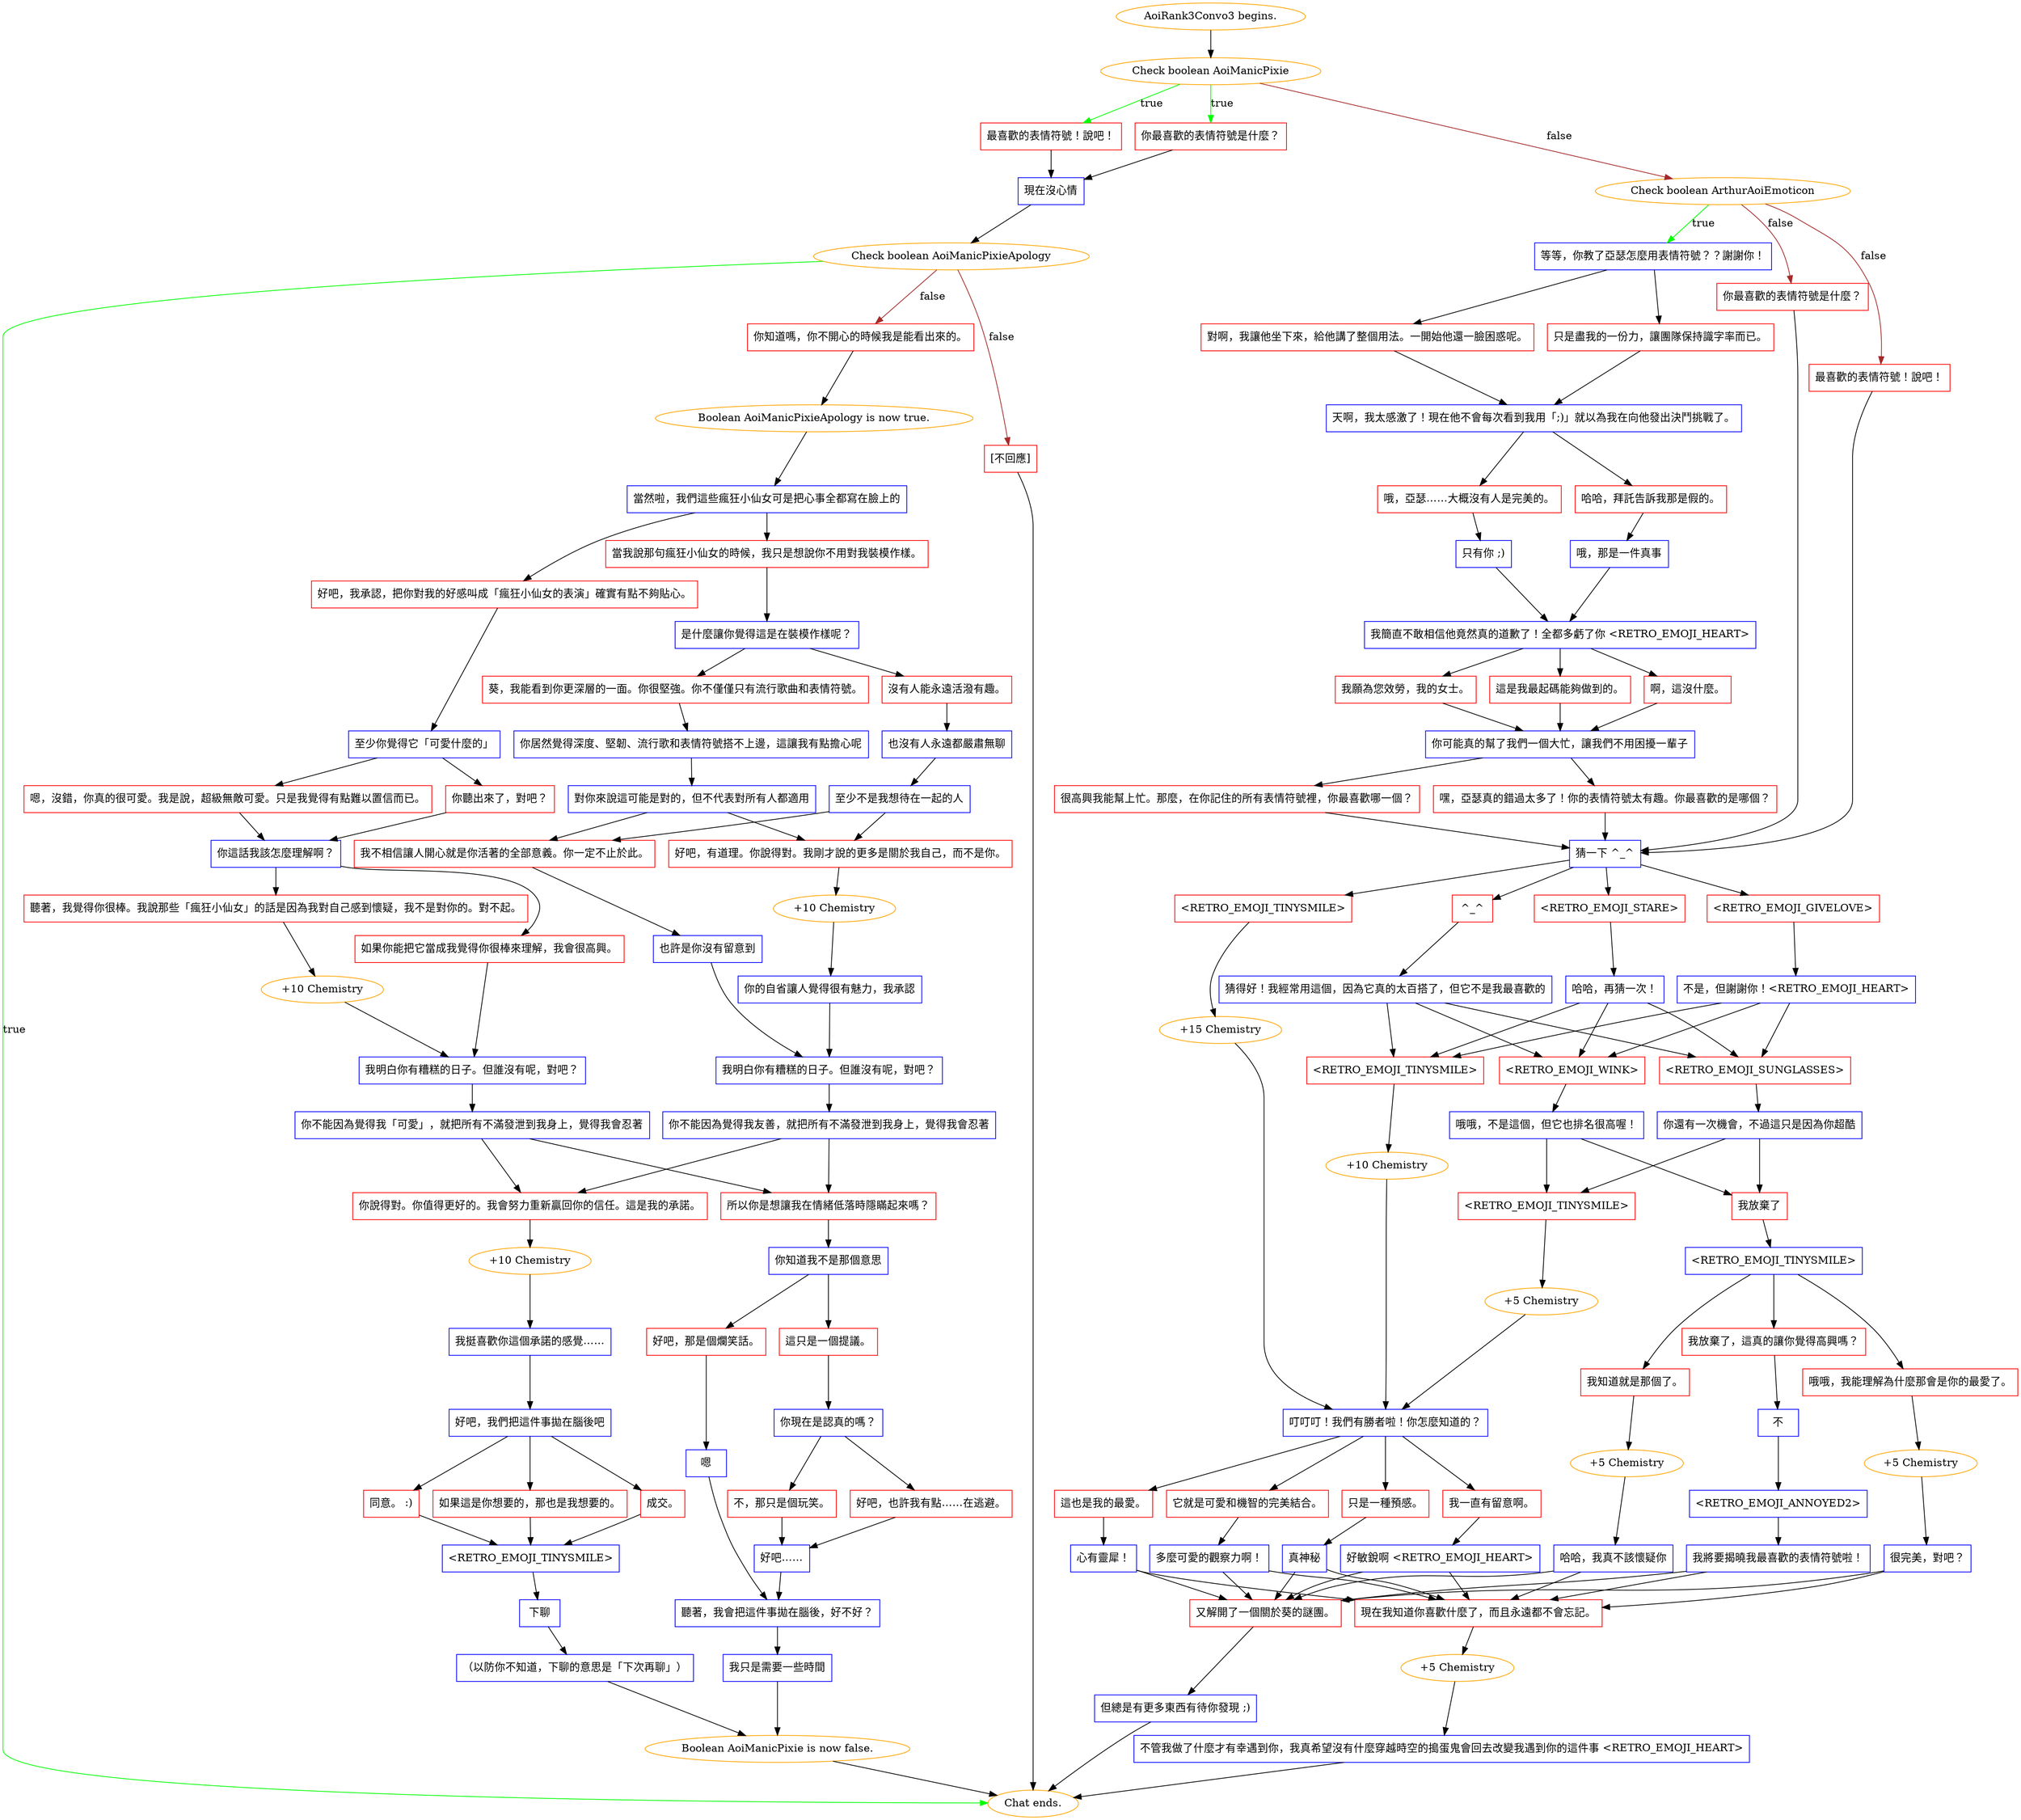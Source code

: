 digraph {
	"AoiRank3Convo3 begins." [color=orange];
		"AoiRank3Convo3 begins." -> j3825005181;
	j3825005181 [label="Check boolean AoiManicPixie",color=orange];
		j3825005181 -> j1933039333 [label=true,color=green];
		j3825005181 -> j2392370999 [label=true,color=green];
		j3825005181 -> j395414325 [label=false,color=brown];
	j1933039333 [label="你最喜歡的表情符號是什麼？",shape=box,color=red];
		j1933039333 -> j1899152407;
	j2392370999 [label="最喜歡的表情符號！說吧！",shape=box,color=red];
		j2392370999 -> j1899152407;
	j395414325 [label="Check boolean ArthurAoiEmoticon",color=orange];
		j395414325 -> j19605461 [label=true,color=green];
		j395414325 -> j3457405607 [label=false,color=brown];
		j395414325 -> j4057891168 [label=false,color=brown];
	j1899152407 [label="現在沒心情",shape=box,color=blue];
		j1899152407 -> j864665741;
	j19605461 [label="等等，你教了亞瑟怎麼用表情符號？？謝謝你！",shape=box,color=blue];
		j19605461 -> j364992219;
		j19605461 -> j1150028444;
	j3457405607 [label="你最喜歡的表情符號是什麼？",shape=box,color=red];
		j3457405607 -> j2795001002;
	j4057891168 [label="最喜歡的表情符號！說吧！",shape=box,color=red];
		j4057891168 -> j2795001002;
	j864665741 [label="Check boolean AoiManicPixieApology",color=orange];
		j864665741 -> "Chat ends." [label=true,color=green];
		j864665741 -> j205535679 [label=false,color=brown];
		j864665741 -> j619371946 [label=false,color=brown];
	j364992219 [label="對啊，我讓他坐下來，給他講了整個用法。一開始他還一臉困惑呢。",shape=box,color=red];
		j364992219 -> j897439648;
	j1150028444 [label="只是盡我的一份力，讓團隊保持識字率而已。",shape=box,color=red];
		j1150028444 -> j897439648;
	j2795001002 [label="猜一下 ^_^",shape=box,color=blue];
		j2795001002 -> j2823975112;
		j2795001002 -> j1869657258;
		j2795001002 -> j3258226717;
		j2795001002 -> j3182100721;
	"Chat ends." [color=orange];
	j205535679 [label="你知道嗎，你不開心的時候我是能看出來的。",shape=box,color=red];
		j205535679 -> j2305967304;
	j619371946 [label="[不回應]",shape=box,color=red];
		j619371946 -> "Chat ends.";
	j897439648 [label="天啊，我太感激了！現在他不會每次看到我用「;)」就以為我在向他發出決鬥挑戰了。",shape=box,color=blue];
		j897439648 -> j56963701;
		j897439648 -> j1429087736;
	j2823975112 [label="<RETRO_EMOJI_GIVELOVE>",shape=box,color=red];
		j2823975112 -> j3972046227;
	j1869657258 [label="^_^",shape=box,color=red];
		j1869657258 -> j3531765629;
	j3258226717 [label="<RETRO_EMOJI_STARE>",shape=box,color=red];
		j3258226717 -> j1676614353;
	j3182100721 [label="<RETRO_EMOJI_TINYSMILE>",shape=box,color=red];
		j3182100721 -> j1063034701;
	j2305967304 [label="Boolean AoiManicPixieApology is now true.",color=orange];
		j2305967304 -> j1412991888;
	j56963701 [label="哈哈，拜託告訴我那是假的。",shape=box,color=red];
		j56963701 -> j764105376;
	j1429087736 [label="哦，亞瑟……大概沒有人是完美的。",shape=box,color=red];
		j1429087736 -> j942306743;
	j3972046227 [label="不是，但謝謝你！<RETRO_EMOJI_HEART>",shape=box,color=blue];
		j3972046227 -> j2027343462;
		j3972046227 -> j4023115037;
		j3972046227 -> j92657928;
	j3531765629 [label="猜得好！我經常用這個，因為它真的太百搭了，但它不是我最喜歡的",shape=box,color=blue];
		j3531765629 -> j2027343462;
		j3531765629 -> j4023115037;
		j3531765629 -> j92657928;
	j1676614353 [label="哈哈，再猜一次！",shape=box,color=blue];
		j1676614353 -> j2027343462;
		j1676614353 -> j4023115037;
		j1676614353 -> j92657928;
	j1063034701 [label="+15 Chemistry",color=orange];
		j1063034701 -> j3629902413;
	j1412991888 [label="當然啦，我們這些瘋狂小仙女可是把心事全都寫在臉上的",shape=box,color=blue];
		j1412991888 -> j3028847971;
		j1412991888 -> j514538562;
	j764105376 [label="哦，那是一件真事",shape=box,color=blue];
		j764105376 -> j4218182835;
	j942306743 [label="只有你 ;)",shape=box,color=blue];
		j942306743 -> j4218182835;
	j2027343462 [label="<RETRO_EMOJI_WINK>",shape=box,color=red];
		j2027343462 -> j88002546;
	j4023115037 [label="<RETRO_EMOJI_SUNGLASSES>",shape=box,color=red];
		j4023115037 -> j2566038810;
	j92657928 [label="<RETRO_EMOJI_TINYSMILE>",shape=box,color=red];
		j92657928 -> j3416219572;
	j3629902413 [label="叮叮叮！我們有勝者啦！你怎麼知道的？",shape=box,color=blue];
		j3629902413 -> j1154937142;
		j3629902413 -> j283141603;
		j3629902413 -> j1859442009;
		j3629902413 -> j1439970054;
	j3028847971 [label="好吧，我承認，把你對我的好感叫成「瘋狂小仙女的表演」確實有點不夠貼心。",shape=box,color=red];
		j3028847971 -> j1432185197;
	j514538562 [label="當我說那句瘋狂小仙女的時候，我只是想說你不用對我裝模作樣。",shape=box,color=red];
		j514538562 -> j770793711;
	j4218182835 [label="我簡直不敢相信他竟然真的道歉了！全都多虧了你 <RETRO_EMOJI_HEART>",shape=box,color=blue];
		j4218182835 -> j1951334736;
		j4218182835 -> j773078185;
		j4218182835 -> j3903464708;
	j88002546 [label="哦哦，不是這個，但它也排名很高喔！",shape=box,color=blue];
		j88002546 -> j2393033705;
		j88002546 -> j3001373687;
	j2566038810 [label="你還有一次機會，不過這只是因為你超酷",shape=box,color=blue];
		j2566038810 -> j2393033705;
		j2566038810 -> j3001373687;
	j3416219572 [label="+10 Chemistry",color=orange];
		j3416219572 -> j3629902413;
	j1154937142 [label="這也是我的最愛。",shape=box,color=red];
		j1154937142 -> j2407525937;
	j283141603 [label="它就是可愛和機智的完美結合。",shape=box,color=red];
		j283141603 -> j3678247105;
	j1859442009 [label="只是一種預感。",shape=box,color=red];
		j1859442009 -> j3180803554;
	j1439970054 [label="我一直有留意啊。",shape=box,color=red];
		j1439970054 -> j377634236;
	j1432185197 [label="至少你覺得它「可愛什麼的」",shape=box,color=blue];
		j1432185197 -> j2144154318;
		j1432185197 -> j1309177095;
	j770793711 [label="是什麼讓你覺得這是在裝模作樣呢？",shape=box,color=blue];
		j770793711 -> j2477839357;
		j770793711 -> j2558727173;
	j1951334736 [label="啊，這沒什麼。",shape=box,color=red];
		j1951334736 -> j584277273;
	j773078185 [label="我願為您效勞，我的女士。",shape=box,color=red];
		j773078185 -> j584277273;
	j3903464708 [label="這是我最起碼能夠做到的。",shape=box,color=red];
		j3903464708 -> j584277273;
	j2393033705 [label="我放棄了",shape=box,color=red];
		j2393033705 -> j780436877;
	j3001373687 [label="<RETRO_EMOJI_TINYSMILE>",shape=box,color=red];
		j3001373687 -> j1348776942;
	j2407525937 [label="心有靈犀！",shape=box,color=blue];
		j2407525937 -> j2248942855;
		j2407525937 -> j1966539121;
	j3678247105 [label="多麼可愛的觀察力啊！",shape=box,color=blue];
		j3678247105 -> j2248942855;
		j3678247105 -> j1966539121;
	j3180803554 [label="真神秘",shape=box,color=blue];
		j3180803554 -> j2248942855;
		j3180803554 -> j1966539121;
	j377634236 [label="好敏銳啊 <RETRO_EMOJI_HEART>",shape=box,color=blue];
		j377634236 -> j2248942855;
		j377634236 -> j1966539121;
	j2144154318 [label="嗯，沒錯，你真的很可愛。我是說，超級無敵可愛。只是我覺得有點難以置信而已。",shape=box,color=red];
		j2144154318 -> j4053646104;
	j1309177095 [label="你聽出來了，對吧？",shape=box,color=red];
		j1309177095 -> j4053646104;
	j2477839357 [label="沒有人能永遠活潑有趣。",shape=box,color=red];
		j2477839357 -> j2270454344;
	j2558727173 [label="葵，我能看到你更深層的一面。你很堅強。你不僅僅只有流行歌曲和表情符號。",shape=box,color=red];
		j2558727173 -> j657926955;
	j584277273 [label="你可能真的幫了我們一個大忙，讓我們不用困擾一輩子",shape=box,color=blue];
		j584277273 -> j2453567822;
		j584277273 -> j2881669900;
	j780436877 [label="<RETRO_EMOJI_TINYSMILE>",shape=box,color=blue];
		j780436877 -> j1074281333;
		j780436877 -> j636831558;
		j780436877 -> j3662719169;
	j1348776942 [label="+5 Chemistry",color=orange];
		j1348776942 -> j3629902413;
	j2248942855 [label="現在我知道你喜歡什麼了，而且永遠都不會忘記。",shape=box,color=red];
		j2248942855 -> j909226173;
	j1966539121 [label="又解開了一個關於葵的謎團。",shape=box,color=red];
		j1966539121 -> j3168711513;
	j4053646104 [label="你這話我該怎麼理解啊？",shape=box,color=blue];
		j4053646104 -> j2887992432;
		j4053646104 -> j2108176319;
	j2270454344 [label="也沒有人永遠都嚴肅無聊",shape=box,color=blue];
		j2270454344 -> j239431551;
	j657926955 [label="你居然覺得深度、堅韌、流行歌和表情符號搭不上邊，這讓我有點擔心呢",shape=box,color=blue];
		j657926955 -> j2996568886;
	j2453567822 [label="很高興我能幫上忙。那麼，在你記住的所有表情符號裡，你最喜歡哪一個？",shape=box,color=red];
		j2453567822 -> j2795001002;
	j2881669900 [label="嘿，亞瑟真的錯過太多了！你的表情符號太有趣。你最喜歡的是哪個？",shape=box,color=red];
		j2881669900 -> j2795001002;
	j1074281333 [label="哦哦，我能理解為什麼那會是你的最愛了。",shape=box,color=red];
		j1074281333 -> j1664326162;
	j636831558 [label="我放棄了，這真的讓你覺得高興嗎？",shape=box,color=red];
		j636831558 -> j4282606668;
	j3662719169 [label="我知道就是那個了。",shape=box,color=red];
		j3662719169 -> j1139490275;
	j909226173 [label="+5 Chemistry",color=orange];
		j909226173 -> j2388853713;
	j3168711513 [label="但總是有更多東西有待你發現 ;)",shape=box,color=blue];
		j3168711513 -> "Chat ends.";
	j2887992432 [label="聽著，我覺得你很棒。我說那些「瘋狂小仙女」的話是因為我對自己感到懷疑，我不是對你的。對不起。",shape=box,color=red];
		j2887992432 -> j2804257022;
	j2108176319 [label="如果你能把它當成我覺得你很棒來理解，我會很高興。",shape=box,color=red];
		j2108176319 -> j4072404105;
	j239431551 [label="至少不是我想待在一起的人",shape=box,color=blue];
		j239431551 -> j2734349166;
		j239431551 -> j3267614477;
	j2996568886 [label="對你來說這可能是對的，但不代表對所有人都適用",shape=box,color=blue];
		j2996568886 -> j3267614477;
		j2996568886 -> j2734349166;
	j1664326162 [label="+5 Chemistry",color=orange];
		j1664326162 -> j4187493947;
	j4282606668 [label="不",shape=box,color=blue];
		j4282606668 -> j2832193821;
	j1139490275 [label="+5 Chemistry",color=orange];
		j1139490275 -> j3229454800;
	j2388853713 [label="不管我做了什麼才有幸遇到你，我真希望沒有什麼穿越時空的搗蛋鬼會回去改變我遇到你的這件事 <RETRO_EMOJI_HEART>",shape=box,color=blue];
		j2388853713 -> "Chat ends.";
	j2804257022 [label="+10 Chemistry",color=orange];
		j2804257022 -> j4072404105;
	j4072404105 [label="我明白你有糟糕的日子。但誰沒有呢，對吧？",shape=box,color=blue];
		j4072404105 -> j3060762868;
	j2734349166 [label="我不相信讓人開心就是你活著的全部意義。你一定不止於此。",shape=box,color=red];
		j2734349166 -> j233642844;
	j3267614477 [label="好吧，有道理。你說得對。我剛才說的更多是關於我自己，而不是你。",shape=box,color=red];
		j3267614477 -> j2825485216;
	j4187493947 [label="很完美，對吧？",shape=box,color=blue];
		j4187493947 -> j2248942855;
		j4187493947 -> j1966539121;
	j2832193821 [label="<RETRO_EMOJI_ANNOYED2>",shape=box,color=blue];
		j2832193821 -> j3414406291;
	j3229454800 [label="哈哈，我真不該懷疑你",shape=box,color=blue];
		j3229454800 -> j2248942855;
		j3229454800 -> j1966539121;
	j3060762868 [label="你不能因為覺得我「可愛」，就把所有不滿發泄到我身上，覺得我會忍著",shape=box,color=blue];
		j3060762868 -> j631841527;
		j3060762868 -> j3066787257;
	j233642844 [label="也許是你沒有留意到",shape=box,color=blue];
		j233642844 -> j21064343;
	j2825485216 [label="+10 Chemistry",color=orange];
		j2825485216 -> j195166534;
	j3414406291 [label="我將要揭曉我最喜歡的表情符號啦！",shape=box,color=blue];
		j3414406291 -> j2248942855;
		j3414406291 -> j1966539121;
	j631841527 [label="你說得對。你值得更好的。我會努力重新贏回你的信任。這是我的承諾。",shape=box,color=red];
		j631841527 -> j2108455594;
	j3066787257 [label="所以你是想讓我在情緒低落時隱瞞起來嗎？",shape=box,color=red];
		j3066787257 -> j1173088997;
	j21064343 [label="我明白你有糟糕的日子。但誰沒有呢，對吧？",shape=box,color=blue];
		j21064343 -> j2800154295;
	j195166534 [label="你的自省讓人覺得很有魅力，我承認",shape=box,color=blue];
		j195166534 -> j21064343;
	j2108455594 [label="+10 Chemistry",color=orange];
		j2108455594 -> j519757716;
	j1173088997 [label="你知道我不是那個意思",shape=box,color=blue];
		j1173088997 -> j1845024770;
		j1173088997 -> j3544353439;
	j2800154295 [label="你不能因為覺得我友善，就把所有不滿發泄到我身上，覺得我會忍著",shape=box,color=blue];
		j2800154295 -> j631841527;
		j2800154295 -> j3066787257;
	j519757716 [label="我挺喜歡你這個承諾的感覺……",shape=box,color=blue];
		j519757716 -> j3228650204;
	j1845024770 [label="這只是一個提議。",shape=box,color=red];
		j1845024770 -> j441508158;
	j3544353439 [label="好吧，那是個爛笑話。",shape=box,color=red];
		j3544353439 -> j538612703;
	j3228650204 [label="好吧，我們把這件事拋在腦後吧",shape=box,color=blue];
		j3228650204 -> j1548739156;
		j3228650204 -> j793173817;
		j3228650204 -> j2121840765;
	j441508158 [label="你現在是認真的嗎？",shape=box,color=blue];
		j441508158 -> j1449539086;
		j441508158 -> j3027486633;
	j538612703 [label="嗯",shape=box,color=blue];
		j538612703 -> j3765422285;
	j1548739156 [label="成交。",shape=box,color=red];
		j1548739156 -> j587822469;
	j793173817 [label="同意。 :)",shape=box,color=red];
		j793173817 -> j587822469;
	j2121840765 [label="如果這是你想要的，那也是我想要的。",shape=box,color=red];
		j2121840765 -> j587822469;
	j1449539086 [label="好吧，也許我有點……在逃避。",shape=box,color=red];
		j1449539086 -> j3801366651;
	j3027486633 [label="不，那只是個玩笑。",shape=box,color=red];
		j3027486633 -> j3801366651;
	j3765422285 [label="聽著，我會把這件事拋在腦後，好不好？",shape=box,color=blue];
		j3765422285 -> j1545318693;
	j587822469 [label="<RETRO_EMOJI_TINYSMILE>",shape=box,color=blue];
		j587822469 -> j3503575609;
	j3801366651 [label="好吧……",shape=box,color=blue];
		j3801366651 -> j3765422285;
	j1545318693 [label="我只是需要一些時間",shape=box,color=blue];
		j1545318693 -> j4025535607;
	j3503575609 [label="下聊",shape=box,color=blue];
		j3503575609 -> j2053364228;
	j4025535607 [label="Boolean AoiManicPixie is now false.",color=orange];
		j4025535607 -> "Chat ends.";
	j2053364228 [label="（以防你不知道，下聊的意思是「下次再聊」）",shape=box,color=blue];
		j2053364228 -> j4025535607;
}
